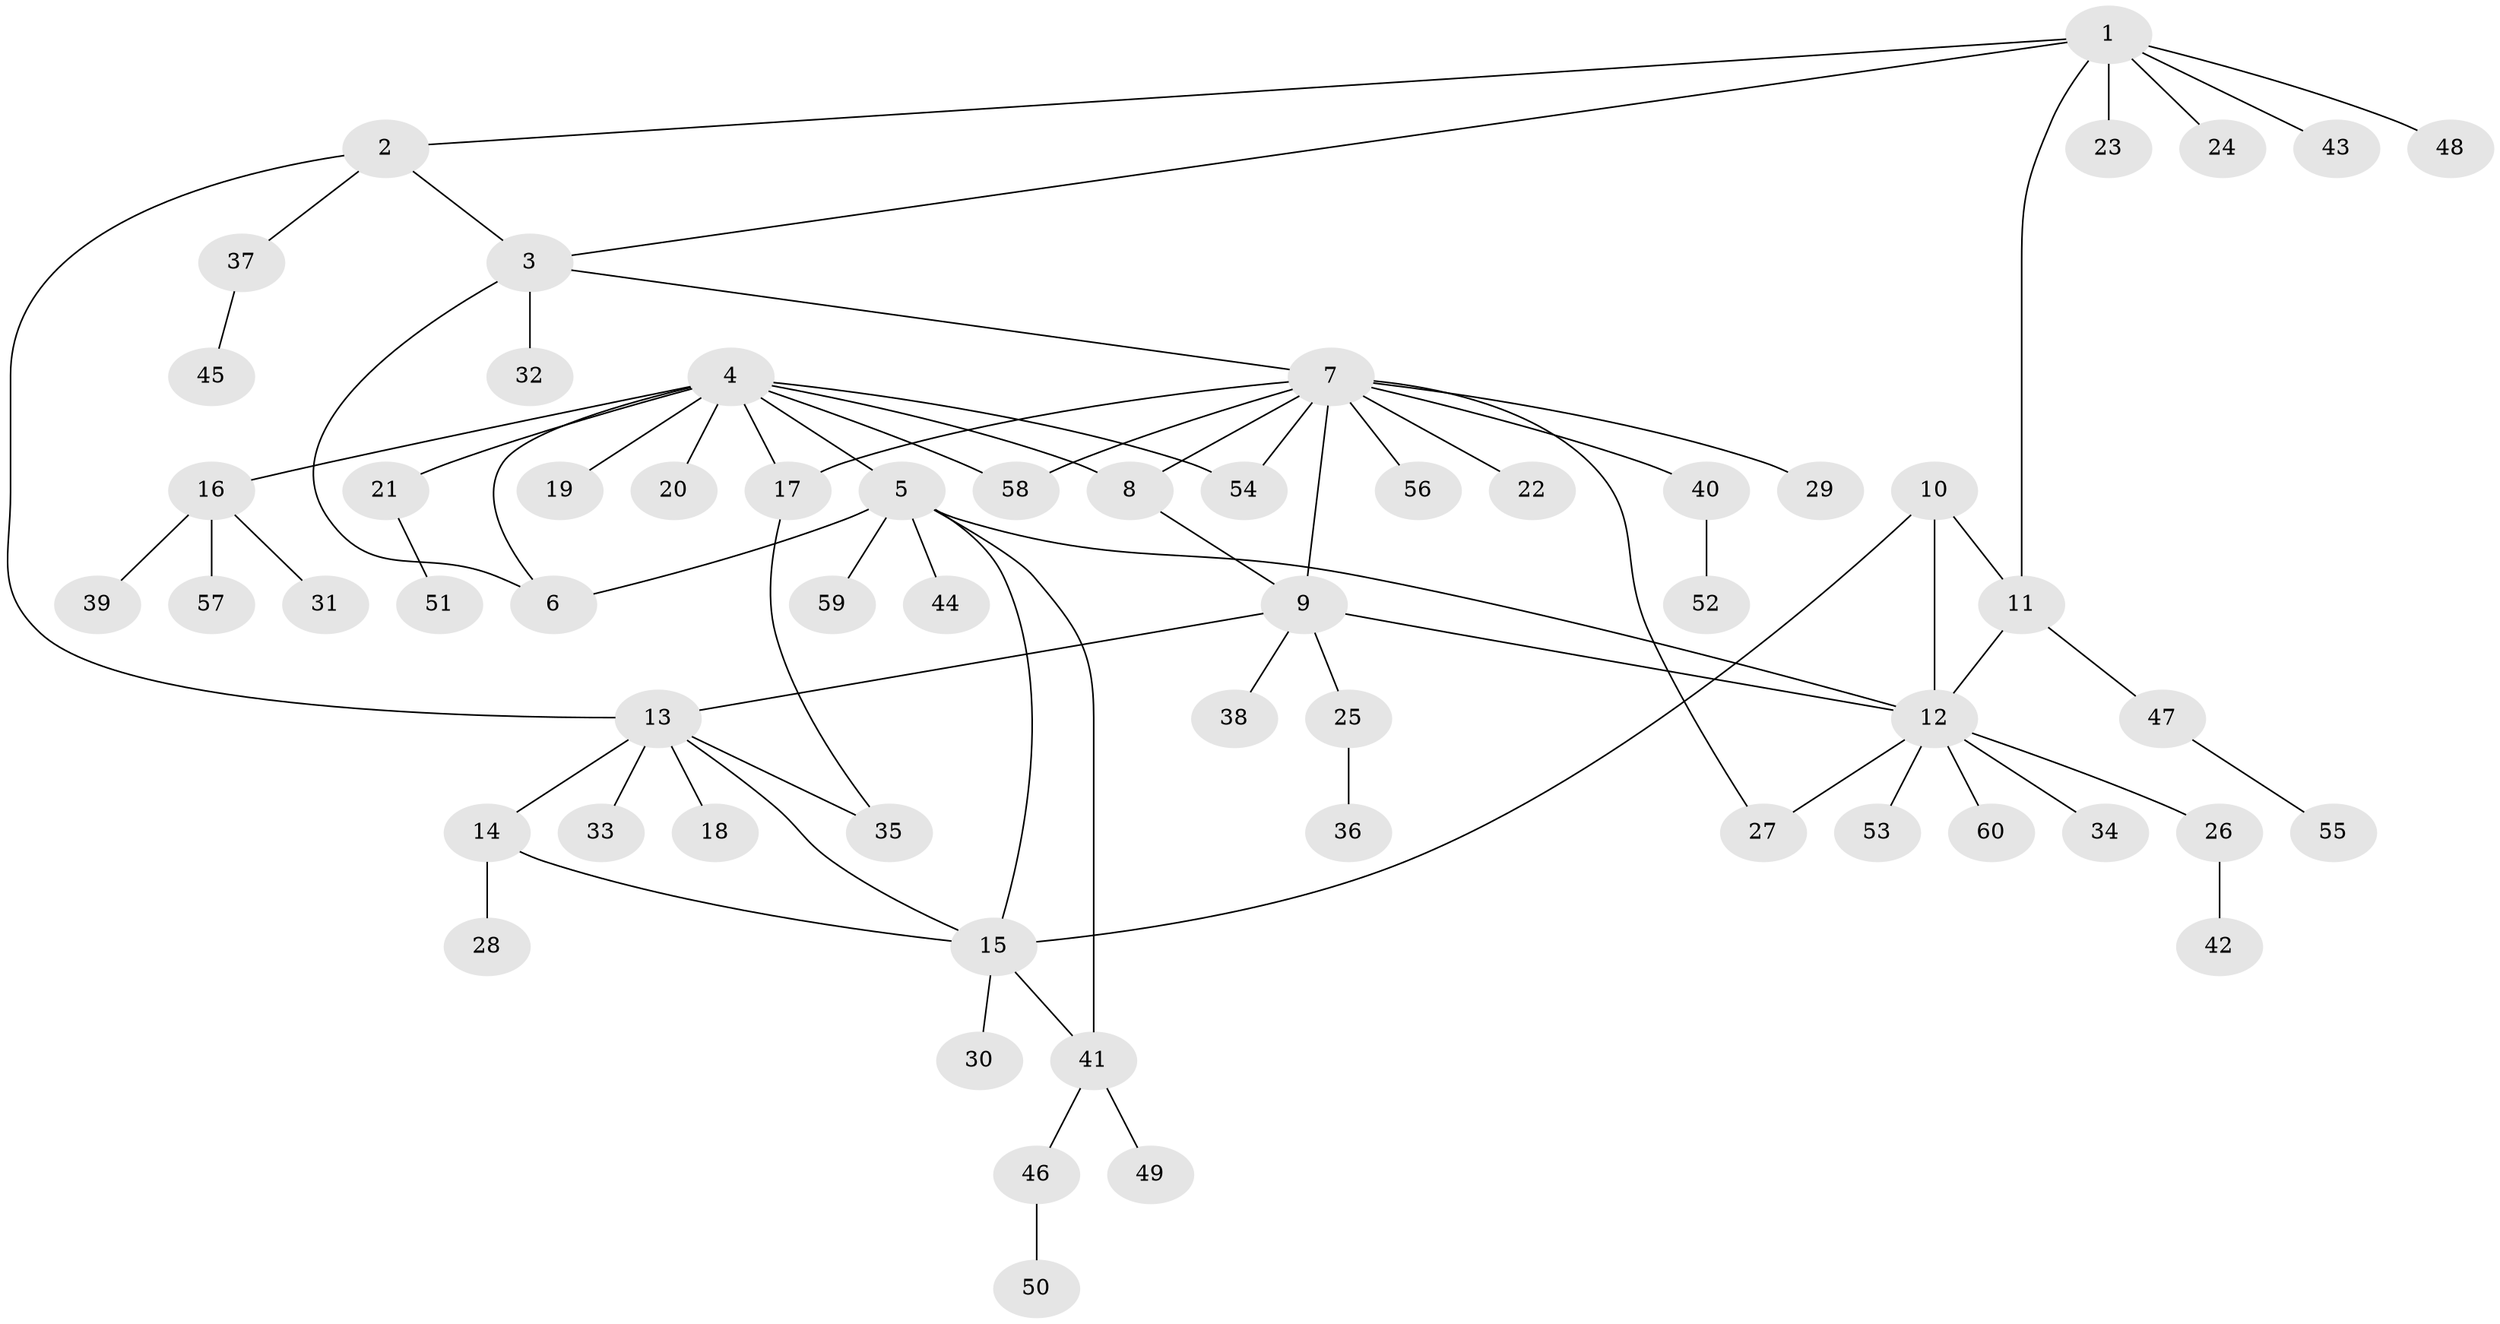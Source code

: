 // coarse degree distribution, {6: 0.06976744186046512, 4: 0.06976744186046512, 10: 0.046511627906976744, 9: 0.023255813953488372, 3: 0.06976744186046512, 2: 0.11627906976744186, 7: 0.023255813953488372, 1: 0.5813953488372093}
// Generated by graph-tools (version 1.1) at 2025/52/02/27/25 19:52:21]
// undirected, 60 vertices, 76 edges
graph export_dot {
graph [start="1"]
  node [color=gray90,style=filled];
  1;
  2;
  3;
  4;
  5;
  6;
  7;
  8;
  9;
  10;
  11;
  12;
  13;
  14;
  15;
  16;
  17;
  18;
  19;
  20;
  21;
  22;
  23;
  24;
  25;
  26;
  27;
  28;
  29;
  30;
  31;
  32;
  33;
  34;
  35;
  36;
  37;
  38;
  39;
  40;
  41;
  42;
  43;
  44;
  45;
  46;
  47;
  48;
  49;
  50;
  51;
  52;
  53;
  54;
  55;
  56;
  57;
  58;
  59;
  60;
  1 -- 2;
  1 -- 3;
  1 -- 11;
  1 -- 23;
  1 -- 24;
  1 -- 43;
  1 -- 48;
  2 -- 3;
  2 -- 13;
  2 -- 37;
  3 -- 6;
  3 -- 7;
  3 -- 32;
  4 -- 5;
  4 -- 6;
  4 -- 8;
  4 -- 16;
  4 -- 17;
  4 -- 19;
  4 -- 20;
  4 -- 21;
  4 -- 54;
  4 -- 58;
  5 -- 6;
  5 -- 12;
  5 -- 15;
  5 -- 41;
  5 -- 44;
  5 -- 59;
  7 -- 8;
  7 -- 9;
  7 -- 17;
  7 -- 22;
  7 -- 27;
  7 -- 29;
  7 -- 40;
  7 -- 54;
  7 -- 56;
  7 -- 58;
  8 -- 9;
  9 -- 12;
  9 -- 13;
  9 -- 25;
  9 -- 38;
  10 -- 11;
  10 -- 12;
  10 -- 15;
  11 -- 12;
  11 -- 47;
  12 -- 26;
  12 -- 27;
  12 -- 34;
  12 -- 53;
  12 -- 60;
  13 -- 14;
  13 -- 15;
  13 -- 18;
  13 -- 33;
  13 -- 35;
  14 -- 15;
  14 -- 28;
  15 -- 30;
  15 -- 41;
  16 -- 31;
  16 -- 39;
  16 -- 57;
  17 -- 35;
  21 -- 51;
  25 -- 36;
  26 -- 42;
  37 -- 45;
  40 -- 52;
  41 -- 46;
  41 -- 49;
  46 -- 50;
  47 -- 55;
}
